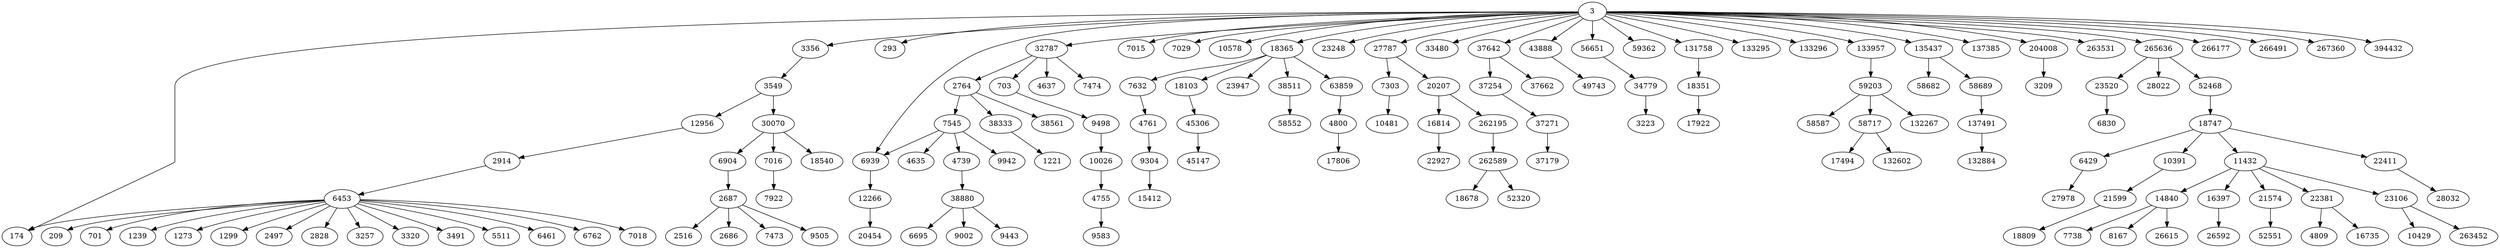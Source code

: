 digraph {
  // Node definitions.
  3;
  174;
  209;
  293;
  701;
  703;
  1221;
  1239;
  1273;
  1299;
  2497;
  2516;
  2686;
  2687;
  2764;
  2828;
  2914;
  3209;
  3223;
  3257;
  3320;
  3356;
  3491;
  3549;
  4635;
  4637;
  4739;
  4755;
  4761;
  4800;
  4809;
  5511;
  6429;
  6453;
  6461;
  6695;
  6762;
  6830;
  6904;
  6939;
  7015;
  7016;
  7018;
  7029;
  7303;
  7473;
  7474;
  7545;
  7632;
  7738;
  7922;
  8167;
  9002;
  9304;
  9443;
  9498;
  9505;
  9583;
  9942;
  10026;
  10391;
  10429;
  10481;
  10578;
  11432;
  12266;
  12956;
  14840;
  15412;
  16397;
  16735;
  16814;
  17494;
  17806;
  17922;
  18103;
  18351;
  18365;
  18540;
  18678;
  18747;
  18809;
  20207;
  20454;
  21574;
  21599;
  22381;
  22411;
  22927;
  23106;
  23248;
  23520;
  23947;
  26592;
  26615;
  27787;
  27978;
  28022;
  28032;
  30070;
  32787;
  33480;
  34779;
  37179;
  37254;
  37271;
  37642;
  37662;
  38333;
  38511;
  38561;
  38880;
  43888;
  45147;
  45306;
  49743;
  52320;
  52468;
  52551;
  56651;
  58552;
  58587;
  58682;
  58689;
  58717;
  59203;
  59362;
  63859;
  131758;
  132267;
  132602;
  132884;
  133295;
  133296;
  133957;
  135437;
  137385;
  137491;
  204008;
  262195;
  262589;
  263452;
  263531;
  265636;
  266177;
  266491;
  267360;
  394432;

  // Edge definitions.
  3 -> 174;
  3 -> 293;
  3 -> 3356;
  3 -> 6939;
  3 -> 7015;
  3 -> 7029;
  3 -> 10578;
  3 -> 18365;
  3 -> 23248;
  3 -> 27787;
  3 -> 32787;
  3 -> 33480;
  3 -> 37642;
  3 -> 43888;
  3 -> 56651;
  3 -> 59362;
  3 -> 131758;
  3 -> 133295;
  3 -> 133296;
  3 -> 133957;
  3 -> 135437;
  3 -> 137385;
  3 -> 204008;
  3 -> 263531;
  3 -> 265636;
  3 -> 266177;
  3 -> 266491;
  3 -> 267360;
  3 -> 394432;
  703 -> 9498;
  2687 -> 2516;
  2687 -> 2686;
  2687 -> 7473;
  2687 -> 9505;
  2764 -> 7545;
  2764 -> 38333;
  2764 -> 38561;
  2914 -> 6453;
  3356 -> 3549;
  3549 -> 12956;
  3549 -> 30070;
  4739 -> 38880;
  4755 -> 9583;
  4761 -> 9304;
  4800 -> 17806;
  6429 -> 27978;
  6453 -> 174;
  6453 -> 209;
  6453 -> 701;
  6453 -> 1239;
  6453 -> 1273;
  6453 -> 1299;
  6453 -> 2497;
  6453 -> 2828;
  6453 -> 3257;
  6453 -> 3320;
  6453 -> 3491;
  6453 -> 5511;
  6453 -> 6461;
  6453 -> 6762;
  6453 -> 7018;
  6904 -> 2687;
  6939 -> 12266;
  7016 -> 7922;
  7303 -> 10481;
  7545 -> 4635;
  7545 -> 4739;
  7545 -> 6939;
  7545 -> 9942;
  7632 -> 4761;
  9304 -> 15412;
  9498 -> 10026;
  10026 -> 4755;
  10391 -> 21599;
  11432 -> 14840;
  11432 -> 16397;
  11432 -> 21574;
  11432 -> 22381;
  11432 -> 23106;
  12266 -> 20454;
  12956 -> 2914;
  14840 -> 7738;
  14840 -> 8167;
  14840 -> 26615;
  16397 -> 26592;
  16814 -> 22927;
  18103 -> 45306;
  18351 -> 17922;
  18365 -> 7632;
  18365 -> 18103;
  18365 -> 23947;
  18365 -> 38511;
  18365 -> 63859;
  18747 -> 6429;
  18747 -> 10391;
  18747 -> 11432;
  18747 -> 22411;
  20207 -> 16814;
  20207 -> 262195;
  21574 -> 52551;
  21599 -> 18809;
  22381 -> 4809;
  22381 -> 16735;
  22411 -> 28032;
  23106 -> 10429;
  23106 -> 263452;
  23520 -> 6830;
  27787 -> 7303;
  27787 -> 20207;
  30070 -> 6904;
  30070 -> 7016;
  30070 -> 18540;
  32787 -> 703;
  32787 -> 2764;
  32787 -> 4637;
  32787 -> 7474;
  34779 -> 3223;
  37254 -> 37271;
  37271 -> 37179;
  37642 -> 37254;
  37642 -> 37662;
  38333 -> 1221;
  38511 -> 58552;
  38880 -> 6695;
  38880 -> 9002;
  38880 -> 9443;
  43888 -> 49743;
  45306 -> 45147;
  52468 -> 18747;
  56651 -> 34779;
  58689 -> 137491;
  58717 -> 17494;
  58717 -> 132602;
  59203 -> 58587;
  59203 -> 58717;
  59203 -> 132267;
  63859 -> 4800;
  131758 -> 18351;
  133957 -> 59203;
  135437 -> 58682;
  135437 -> 58689;
  137491 -> 132884;
  204008 -> 3209;
  262195 -> 262589;
  262589 -> 18678;
  262589 -> 52320;
  265636 -> 23520;
  265636 -> 28022;
  265636 -> 52468;
}